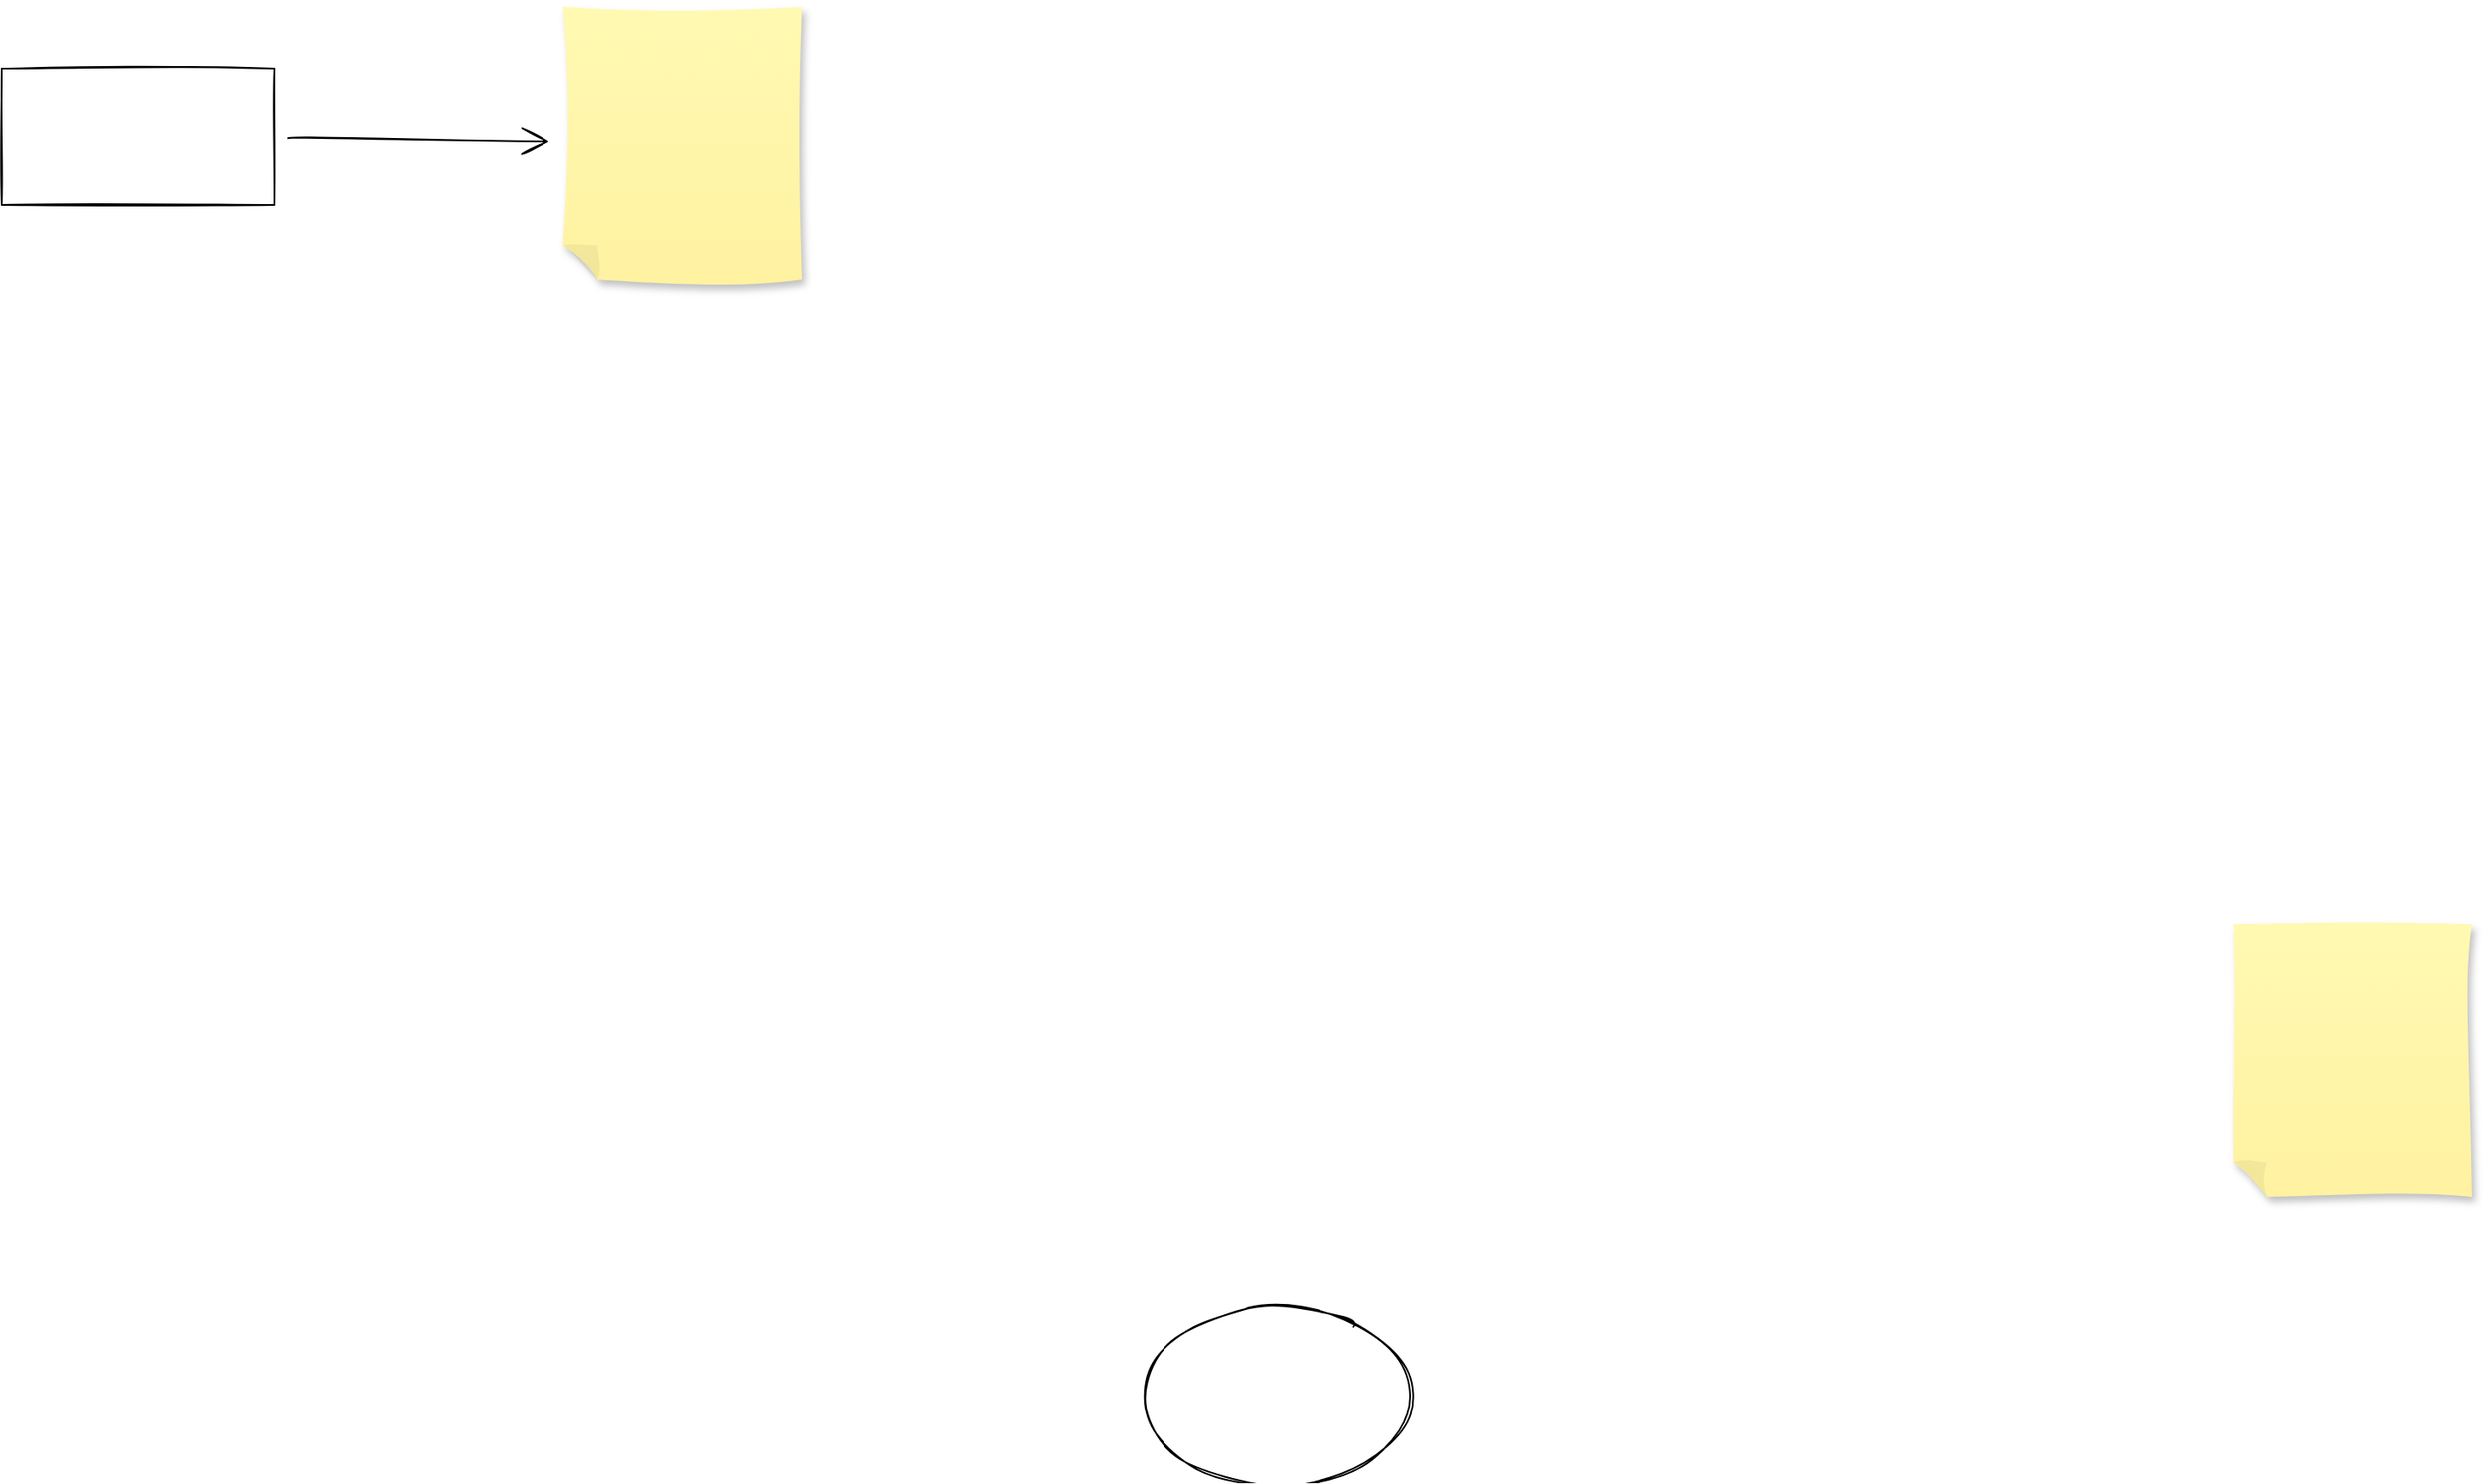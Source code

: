 <mxfile version="16.1.0" type="github">
  <diagram id="oMI34b0qFCJrb1ctsHnR" name="第 1 页">
    <mxGraphModel dx="1846" dy="1839" grid="0" gridSize="10" guides="1" tooltips="1" connect="1" arrows="1" fold="1" page="0" pageScale="1" pageWidth="827" pageHeight="1169" math="0" shadow="0">
      <root>
        <mxCell id="0" />
        <mxCell id="1" parent="0" />
        <mxCell id="VKJPjhsBW9Et_KOPcKeB-1" value="" style="ellipse;whiteSpace=wrap;html=1;sketch=1;hachureGap=4;fontFamily=Architects Daughter;fontSource=https%3A%2F%2Ffonts.googleapis.com%2Fcss%3Ffamily%3DArchitects%2BDaughter;fontSize=20;" vertex="1" parent="1">
          <mxGeometry x="503" y="338" width="160" height="100" as="geometry" />
        </mxCell>
        <mxCell id="VKJPjhsBW9Et_KOPcKeB-2" value="" style="shape=note;whiteSpace=wrap;html=1;backgroundOutline=1;fontColor=#000000;darkOpacity=0.05;fillColor=#FFF9B2;strokeColor=none;fillStyle=solid;direction=west;gradientDirection=north;gradientColor=#FFF2A1;shadow=1;size=20;pointerEvents=1;sketch=1;hachureGap=4;fontFamily=Architects Daughter;fontSource=https%3A%2F%2Ffonts.googleapis.com%2Fcss%3Ffamily%3DArchitects%2BDaughter;fontSize=20;" vertex="1" parent="1">
          <mxGeometry x="1143" y="111" width="140" height="160" as="geometry" />
        </mxCell>
        <mxCell id="VKJPjhsBW9Et_KOPcKeB-5" style="edgeStyle=none;curved=1;rounded=0;sketch=1;hachureGap=4;orthogonalLoop=1;jettySize=auto;html=1;fontFamily=Architects Daughter;fontSource=https%3A%2F%2Ffonts.googleapis.com%2Fcss%3Ffamily%3DArchitects%2BDaughter;fontSize=16;endArrow=open;startSize=14;endSize=14;sourcePerimeterSpacing=8;targetPerimeterSpacing=8;" edge="1" parent="1" source="VKJPjhsBW9Et_KOPcKeB-3" target="VKJPjhsBW9Et_KOPcKeB-4">
          <mxGeometry relative="1" as="geometry" />
        </mxCell>
        <mxCell id="VKJPjhsBW9Et_KOPcKeB-3" value="" style="rounded=0;whiteSpace=wrap;html=1;sketch=1;hachureGap=4;fontFamily=Architects Daughter;fontSource=https%3A%2F%2Ffonts.googleapis.com%2Fcss%3Ffamily%3DArchitects%2BDaughter;fontSize=20;" vertex="1" parent="1">
          <mxGeometry x="-165" y="-391" width="160" height="80" as="geometry" />
        </mxCell>
        <mxCell id="VKJPjhsBW9Et_KOPcKeB-4" value="" style="shape=note;whiteSpace=wrap;html=1;backgroundOutline=1;fontColor=#000000;darkOpacity=0.05;fillColor=#FFF9B2;strokeColor=none;fillStyle=solid;direction=west;gradientDirection=north;gradientColor=#FFF2A1;shadow=1;size=20;pointerEvents=1;sketch=1;hachureGap=4;fontFamily=Architects Daughter;fontSource=https%3A%2F%2Ffonts.googleapis.com%2Fcss%3Ffamily%3DArchitects%2BDaughter;fontSize=20;" vertex="1" parent="1">
          <mxGeometry x="164" y="-427" width="140" height="160" as="geometry" />
        </mxCell>
      </root>
    </mxGraphModel>
  </diagram>
</mxfile>

